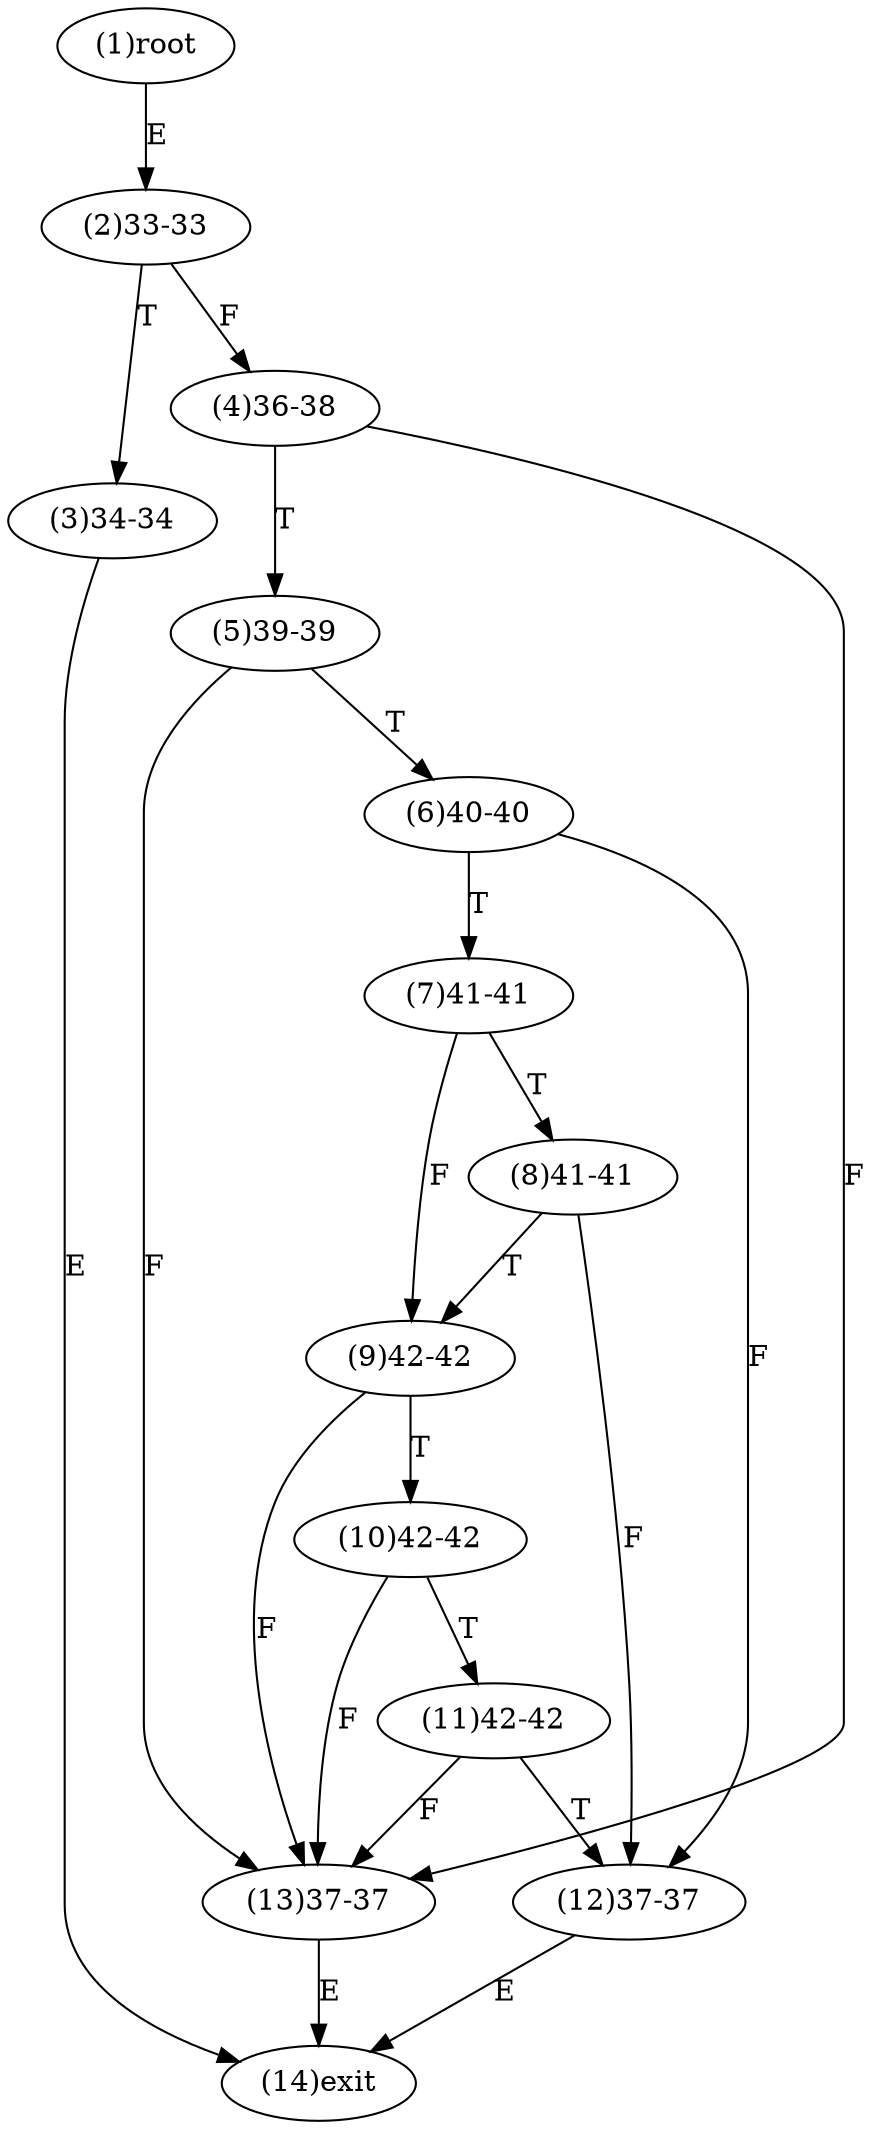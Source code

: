 digraph "" { 
1[ label="(1)root"];
2[ label="(2)33-33"];
3[ label="(3)34-34"];
4[ label="(4)36-38"];
5[ label="(5)39-39"];
6[ label="(6)40-40"];
7[ label="(7)41-41"];
8[ label="(8)41-41"];
9[ label="(9)42-42"];
10[ label="(10)42-42"];
11[ label="(11)42-42"];
12[ label="(12)37-37"];
13[ label="(13)37-37"];
14[ label="(14)exit"];
1->2[ label="E"];
2->4[ label="F"];
2->3[ label="T"];
3->14[ label="E"];
4->13[ label="F"];
4->5[ label="T"];
5->13[ label="F"];
5->6[ label="T"];
6->12[ label="F"];
6->7[ label="T"];
7->9[ label="F"];
7->8[ label="T"];
8->12[ label="F"];
8->9[ label="T"];
9->13[ label="F"];
9->10[ label="T"];
10->13[ label="F"];
10->11[ label="T"];
11->13[ label="F"];
11->12[ label="T"];
12->14[ label="E"];
13->14[ label="E"];
}
